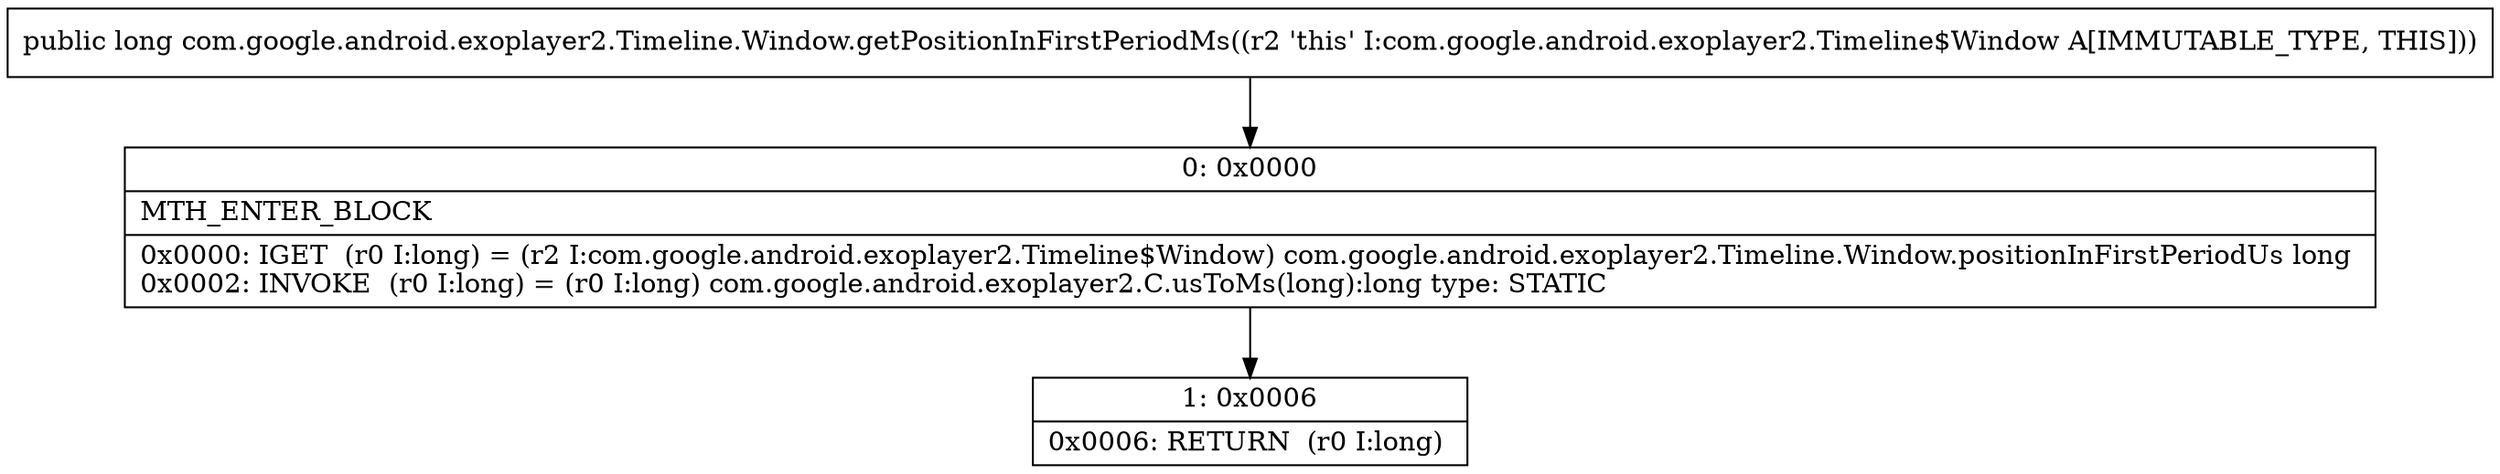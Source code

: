 digraph "CFG forcom.google.android.exoplayer2.Timeline.Window.getPositionInFirstPeriodMs()J" {
Node_0 [shape=record,label="{0\:\ 0x0000|MTH_ENTER_BLOCK\l|0x0000: IGET  (r0 I:long) = (r2 I:com.google.android.exoplayer2.Timeline$Window) com.google.android.exoplayer2.Timeline.Window.positionInFirstPeriodUs long \l0x0002: INVOKE  (r0 I:long) = (r0 I:long) com.google.android.exoplayer2.C.usToMs(long):long type: STATIC \l}"];
Node_1 [shape=record,label="{1\:\ 0x0006|0x0006: RETURN  (r0 I:long) \l}"];
MethodNode[shape=record,label="{public long com.google.android.exoplayer2.Timeline.Window.getPositionInFirstPeriodMs((r2 'this' I:com.google.android.exoplayer2.Timeline$Window A[IMMUTABLE_TYPE, THIS])) }"];
MethodNode -> Node_0;
Node_0 -> Node_1;
}

